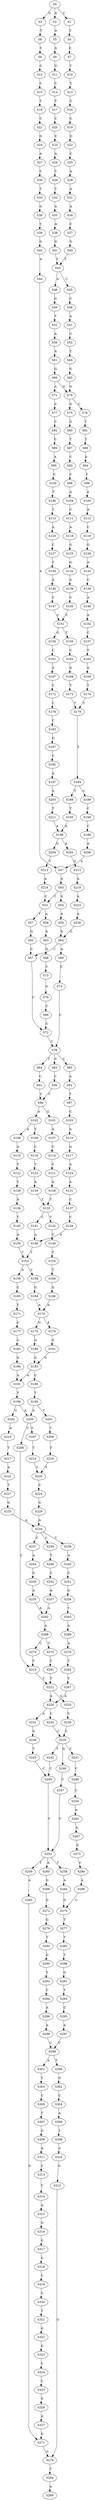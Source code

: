 strict digraph  {
	S0 -> S1 [ label = C ];
	S0 -> S2 [ label = A ];
	S0 -> S3 [ label = G ];
	S1 -> S4 [ label = T ];
	S2 -> S5 [ label = A ];
	S3 -> S6 [ label = T ];
	S4 -> S7 [ label = C ];
	S5 -> S8 [ label = G ];
	S6 -> S9 [ label = T ];
	S7 -> S10 [ label = T ];
	S8 -> S11 [ label = G ];
	S9 -> S12 [ label = C ];
	S10 -> S13 [ label = T ];
	S11 -> S14 [ label = C ];
	S12 -> S15 [ label = C ];
	S13 -> S16 [ label = C ];
	S14 -> S17 [ label = T ];
	S15 -> S18 [ label = T ];
	S16 -> S19 [ label = C ];
	S17 -> S20 [ label = C ];
	S18 -> S21 [ label = C ];
	S19 -> S22 [ label = G ];
	S20 -> S23 [ label = C ];
	S21 -> S24 [ label = G ];
	S22 -> S25 [ label = C ];
	S23 -> S26 [ label = A ];
	S24 -> S27 [ label = A ];
	S25 -> S28 [ label = A ];
	S26 -> S29 [ label = T ];
	S27 -> S30 [ label = C ];
	S28 -> S31 [ label = A ];
	S29 -> S32 [ label = T ];
	S30 -> S33 [ label = T ];
	S31 -> S34 [ label = A ];
	S32 -> S35 [ label = A ];
	S33 -> S36 [ label = G ];
	S34 -> S37 [ label = C ];
	S35 -> S38 [ label = A ];
	S36 -> S39 [ label = T ];
	S37 -> S40 [ label = G ];
	S38 -> S41 [ label = G ];
	S39 -> S42 [ label = G ];
	S40 -> S43 [ label = T ];
	S41 -> S43 [ label = T ];
	S42 -> S44 [ label = A ];
	S43 -> S45 [ label = C ];
	S43 -> S46 [ label = A ];
	S44 -> S47 [ label = A ];
	S45 -> S48 [ label = C ];
	S46 -> S49 [ label = G ];
	S47 -> S50 [ label = A ];
	S48 -> S51 [ label = A ];
	S49 -> S52 [ label = T ];
	S50 -> S53 [ label = C ];
	S50 -> S54 [ label = G ];
	S51 -> S55 [ label = C ];
	S52 -> S56 [ label = A ];
	S53 -> S57 [ label = T ];
	S53 -> S58 [ label = A ];
	S54 -> S59 [ label = A ];
	S55 -> S60 [ label = T ];
	S56 -> S61 [ label = A ];
	S57 -> S62 [ label = G ];
	S58 -> S63 [ label = A ];
	S59 -> S64 [ label = G ];
	S60 -> S65 [ label = G ];
	S61 -> S66 [ label = G ];
	S62 -> S67 [ label = C ];
	S63 -> S68 [ label = G ];
	S64 -> S69 [ label = A ];
	S64 -> S67 [ label = C ];
	S65 -> S70 [ label = G ];
	S66 -> S71 [ label = A ];
	S66 -> S70 [ label = G ];
	S67 -> S72 [ label = C ];
	S68 -> S73 [ label = C ];
	S69 -> S74 [ label = C ];
	S70 -> S75 [ label = G ];
	S70 -> S76 [ label = C ];
	S71 -> S77 [ label = C ];
	S72 -> S78 [ label = C ];
	S73 -> S79 [ label = G ];
	S74 -> S78 [ label = C ];
	S75 -> S80 [ label = G ];
	S76 -> S81 [ label = T ];
	S77 -> S82 [ label = C ];
	S78 -> S83 [ label = G ];
	S78 -> S84 [ label = T ];
	S78 -> S85 [ label = C ];
	S79 -> S86 [ label = C ];
	S80 -> S87 [ label = T ];
	S81 -> S88 [ label = T ];
	S82 -> S89 [ label = C ];
	S83 -> S90 [ label = C ];
	S84 -> S91 [ label = C ];
	S85 -> S92 [ label = A ];
	S86 -> S72 [ label = C ];
	S87 -> S93 [ label = C ];
	S88 -> S94 [ label = A ];
	S89 -> S95 [ label = A ];
	S90 -> S96 [ label = C ];
	S91 -> S96 [ label = C ];
	S92 -> S97 [ label = T ];
	S93 -> S98 [ label = C ];
	S94 -> S99 [ label = T ];
	S95 -> S100 [ label = C ];
	S96 -> S101 [ label = G ];
	S96 -> S102 [ label = A ];
	S97 -> S103 [ label = C ];
	S98 -> S104 [ label = A ];
	S99 -> S105 [ label = A ];
	S100 -> S106 [ label = T ];
	S101 -> S107 [ label = A ];
	S102 -> S108 [ label = A ];
	S102 -> S109 [ label = T ];
	S103 -> S110 [ label = A ];
	S104 -> S111 [ label = C ];
	S105 -> S112 [ label = A ];
	S106 -> S113 [ label = T ];
	S107 -> S114 [ label = C ];
	S108 -> S115 [ label = A ];
	S109 -> S116 [ label = C ];
	S110 -> S117 [ label = G ];
	S111 -> S118 [ label = A ];
	S112 -> S119 [ label = C ];
	S113 -> S120 [ label = A ];
	S114 -> S121 [ label = C ];
	S115 -> S122 [ label = T ];
	S116 -> S123 [ label = T ];
	S117 -> S124 [ label = A ];
	S118 -> S125 [ label = G ];
	S119 -> S126 [ label = G ];
	S120 -> S127 [ label = C ];
	S121 -> S128 [ label = A ];
	S122 -> S129 [ label = T ];
	S123 -> S130 [ label = A ];
	S124 -> S131 [ label = A ];
	S125 -> S132 [ label = G ];
	S126 -> S133 [ label = A ];
	S127 -> S134 [ label = T ];
	S128 -> S135 [ label = T ];
	S129 -> S136 [ label = A ];
	S130 -> S135 [ label = T ];
	S131 -> S137 [ label = C ];
	S132 -> S138 [ label = G ];
	S133 -> S139 [ label = C ];
	S134 -> S140 [ label = A ];
	S135 -> S141 [ label = C ];
	S135 -> S142 [ label = T ];
	S136 -> S143 [ label = T ];
	S137 -> S144 [ label = C ];
	S138 -> S145 [ label = C ];
	S139 -> S146 [ label = A ];
	S140 -> S147 [ label = C ];
	S141 -> S148 [ label = A ];
	S142 -> S149 [ label = T ];
	S143 -> S150 [ label = A ];
	S144 -> S148 [ label = A ];
	S145 -> S151 [ label = C ];
	S146 -> S152 [ label = A ];
	S147 -> S151 [ label = C ];
	S148 -> S153 [ label = T ];
	S149 -> S154 [ label = T ];
	S150 -> S153 [ label = T ];
	S151 -> S155 [ label = G ];
	S151 -> S156 [ label = T ];
	S152 -> S157 [ label = C ];
	S153 -> S158 [ label = C ];
	S153 -> S159 [ label = A ];
	S154 -> S160 [ label = T ];
	S155 -> S161 [ label = C ];
	S156 -> S162 [ label = C ];
	S157 -> S163 [ label = T ];
	S158 -> S164 [ label = G ];
	S159 -> S165 [ label = C ];
	S160 -> S166 [ label = G ];
	S161 -> S167 [ label = A ];
	S162 -> S168 [ label = G ];
	S163 -> S169 [ label = A ];
	S164 -> S170 [ label = A ];
	S165 -> S171 [ label = T ];
	S166 -> S170 [ label = A ];
	S167 -> S172 [ label = C ];
	S168 -> S173 [ label = T ];
	S169 -> S174 [ label = T ];
	S170 -> S175 [ label = G ];
	S170 -> S176 [ label = A ];
	S171 -> S177 [ label = C ];
	S172 -> S178 [ label = C ];
	S173 -> S179 [ label = T ];
	S174 -> S179 [ label = T ];
	S175 -> S180 [ label = G ];
	S176 -> S181 [ label = G ];
	S177 -> S182 [ label = C ];
	S178 -> S183 [ label = C ];
	S179 -> S184 [ label = T ];
	S180 -> S185 [ label = G ];
	S181 -> S185 [ label = G ];
	S182 -> S186 [ label = G ];
	S183 -> S187 [ label = G ];
	S184 -> S188 [ label = T ];
	S184 -> S189 [ label = C ];
	S185 -> S190 [ label = C ];
	S185 -> S191 [ label = A ];
	S186 -> S191 [ label = A ];
	S187 -> S192 [ label = C ];
	S188 -> S193 [ label = T ];
	S189 -> S194 [ label = C ];
	S190 -> S195 [ label = T ];
	S191 -> S196 [ label = T ];
	S192 -> S197 [ label = A ];
	S193 -> S198 [ label = A ];
	S194 -> S199 [ label = C ];
	S195 -> S200 [ label = A ];
	S195 -> S201 [ label = T ];
	S196 -> S202 [ label = G ];
	S196 -> S200 [ label = A ];
	S197 -> S203 [ label = A ];
	S198 -> S204 [ label = G ];
	S198 -> S205 [ label = A ];
	S199 -> S206 [ label = A ];
	S200 -> S207 [ label = C ];
	S200 -> S208 [ label = C ];
	S201 -> S209 [ label = T ];
	S202 -> S210 [ label = A ];
	S203 -> S211 [ label = T ];
	S204 -> S212 [ label = T ];
	S205 -> S213 [ label = G ];
	S206 -> S47 [ label = A ];
	S207 -> S214 [ label = T ];
	S208 -> S215 [ label = C ];
	S209 -> S216 [ label = T ];
	S210 -> S217 [ label = T ];
	S211 -> S198 [ label = A ];
	S212 -> S218 [ label = A ];
	S213 -> S219 [ label = A ];
	S214 -> S220 [ label = T ];
	S215 -> S221 [ label = T ];
	S216 -> S220 [ label = T ];
	S217 -> S222 [ label = A ];
	S218 -> S53 [ label = C ];
	S219 -> S223 [ label = A ];
	S220 -> S224 [ label = C ];
	S221 -> S225 [ label = G ];
	S221 -> S226 [ label = A ];
	S222 -> S227 [ label = T ];
	S223 -> S228 [ label = A ];
	S224 -> S229 [ label = G ];
	S225 -> S230 [ label = C ];
	S226 -> S231 [ label = A ];
	S226 -> S232 [ label = C ];
	S227 -> S233 [ label = G ];
	S228 -> S64 [ label = G ];
	S229 -> S234 [ label = A ];
	S230 -> S235 [ label = C ];
	S231 -> S236 [ label = G ];
	S232 -> S235 [ label = C ];
	S233 -> S234 [ label = A ];
	S234 -> S237 [ label = C ];
	S234 -> S238 [ label = T ];
	S234 -> S239 [ label = C ];
	S235 -> S240 [ label = G ];
	S235 -> S241 [ label = C ];
	S235 -> S242 [ label = T ];
	S236 -> S243 [ label = T ];
	S237 -> S244 [ label = A ];
	S238 -> S245 [ label = A ];
	S239 -> S246 [ label = T ];
	S240 -> S247 [ label = C ];
	S241 -> S248 [ label = C ];
	S242 -> S249 [ label = C ];
	S243 -> S249 [ label = C ];
	S244 -> S250 [ label = G ];
	S245 -> S251 [ label = C ];
	S246 -> S252 [ label = C ];
	S247 -> S253 [ label = T ];
	S248 -> S254 [ label = C ];
	S249 -> S253 [ label = T ];
	S250 -> S255 [ label = A ];
	S251 -> S256 [ label = G ];
	S252 -> S257 [ label = A ];
	S253 -> S258 [ label = T ];
	S253 -> S259 [ label = T ];
	S253 -> S260 [ label = A ];
	S254 -> S261 [ label = A ];
	S255 -> S262 [ label = A ];
	S256 -> S263 [ label = T ];
	S257 -> S262 [ label = A ];
	S258 -> S264 [ label = A ];
	S259 -> S265 [ label = A ];
	S260 -> S266 [ label = G ];
	S261 -> S267 [ label = A ];
	S262 -> S268 [ label = A ];
	S263 -> S269 [ label = A ];
	S264 -> S270 [ label = G ];
	S265 -> S271 [ label = G ];
	S266 -> S272 [ label = G ];
	S267 -> S273 [ label = G ];
	S268 -> S274 [ label = C ];
	S268 -> S275 [ label = T ];
	S269 -> S276 [ label = A ];
	S270 -> S277 [ label = T ];
	S271 -> S278 [ label = G ];
	S272 -> S279 [ label = G ];
	S273 -> S280 [ label = C ];
	S274 -> S215 [ label = C ];
	S275 -> S281 [ label = C ];
	S276 -> S282 [ label = T ];
	S277 -> S283 [ label = T ];
	S278 -> S284 [ label = T ];
	S279 -> S285 [ label = T ];
	S280 -> S286 [ label = A ];
	S281 -> S221 [ label = T ];
	S282 -> S287 [ label = T ];
	S283 -> S288 [ label = T ];
	S284 -> S289 [ label = A ];
	S285 -> S290 [ label = G ];
	S286 -> S270 [ label = G ];
	S287 -> S226 [ label = A ];
	S288 -> S291 [ label = G ];
	S290 -> S292 [ label = T ];
	S291 -> S293 [ label = T ];
	S292 -> S294 [ label = C ];
	S293 -> S295 [ label = C ];
	S294 -> S296 [ label = A ];
	S295 -> S297 [ label = A ];
	S296 -> S298 [ label = A ];
	S297 -> S299 [ label = C ];
	S298 -> S299 [ label = C ];
	S299 -> S300 [ label = T ];
	S299 -> S301 [ label = A ];
	S300 -> S302 [ label = G ];
	S301 -> S303 [ label = T ];
	S302 -> S304 [ label = C ];
	S303 -> S305 [ label = C ];
	S304 -> S306 [ label = A ];
	S305 -> S307 [ label = T ];
	S306 -> S308 [ label = T ];
	S307 -> S309 [ label = G ];
	S308 -> S310 [ label = C ];
	S309 -> S311 [ label = A ];
	S310 -> S312 [ label = G ];
	S311 -> S313 [ label = C ];
	S312 -> S278 [ label = G ];
	S313 -> S314 [ label = T ];
	S314 -> S315 [ label = A ];
	S315 -> S316 [ label = G ];
	S316 -> S317 [ label = G ];
	S317 -> S318 [ label = G ];
	S318 -> S319 [ label = C ];
	S319 -> S320 [ label = C ];
	S320 -> S321 [ label = T ];
	S321 -> S322 [ label = G ];
	S322 -> S323 [ label = G ];
	S323 -> S324 [ label = C ];
	S324 -> S325 [ label = C ];
	S325 -> S326 [ label = G ];
	S326 -> S327 [ label = A ];
	S327 -> S271 [ label = G ];
}
